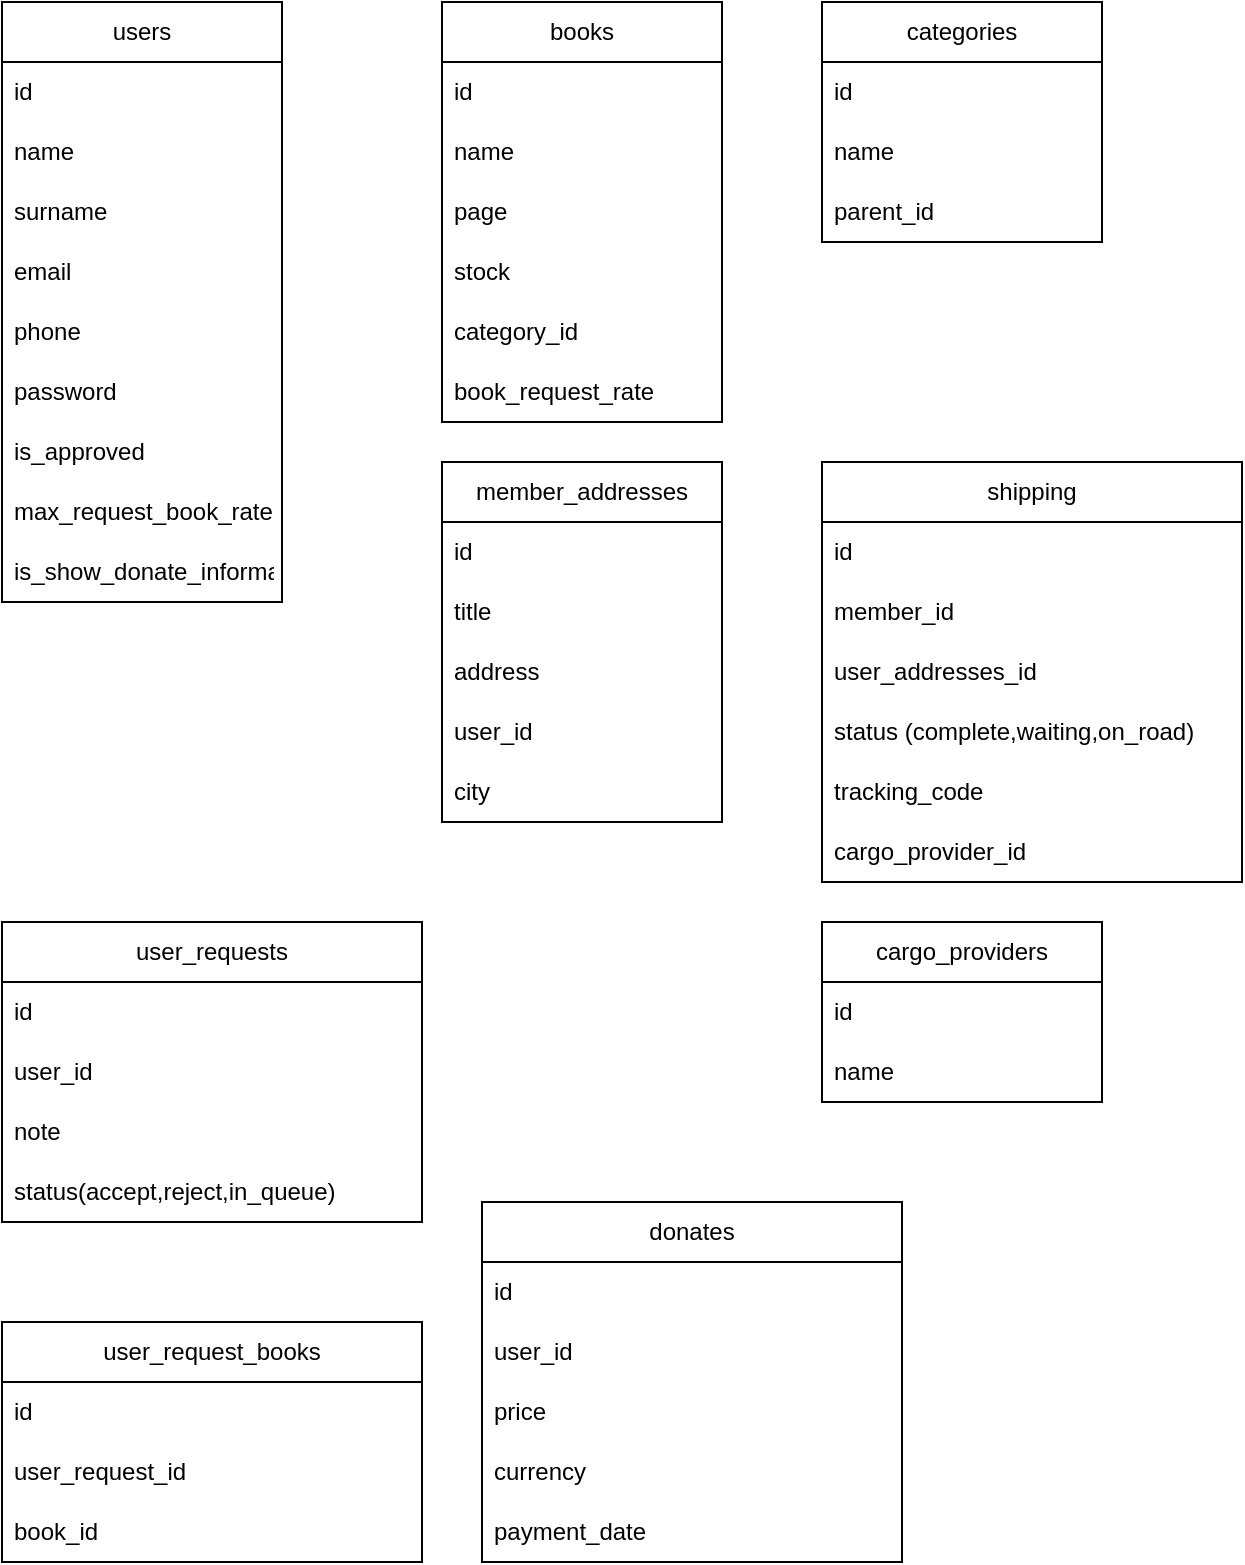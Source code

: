 <mxfile version="21.2.8" type="device">
  <diagram name="Page-1" id="ciHCm73FHsnalABYWVsb">
    <mxGraphModel dx="1434" dy="789" grid="1" gridSize="10" guides="1" tooltips="1" connect="1" arrows="1" fold="1" page="1" pageScale="1" pageWidth="827" pageHeight="1169" math="0" shadow="0">
      <root>
        <mxCell id="0" />
        <mxCell id="1" parent="0" />
        <mxCell id="rOvE-blyRYbmL4Z2H4PC-1" value="users" style="swimlane;fontStyle=0;childLayout=stackLayout;horizontal=1;startSize=30;horizontalStack=0;resizeParent=1;resizeParentMax=0;resizeLast=0;collapsible=1;marginBottom=0;whiteSpace=wrap;html=1;" parent="1" vertex="1">
          <mxGeometry x="60" y="240" width="140" height="300" as="geometry" />
        </mxCell>
        <mxCell id="rOvE-blyRYbmL4Z2H4PC-2" value="id" style="text;strokeColor=none;fillColor=none;align=left;verticalAlign=middle;spacingLeft=4;spacingRight=4;overflow=hidden;points=[[0,0.5],[1,0.5]];portConstraint=eastwest;rotatable=0;whiteSpace=wrap;html=1;" parent="rOvE-blyRYbmL4Z2H4PC-1" vertex="1">
          <mxGeometry y="30" width="140" height="30" as="geometry" />
        </mxCell>
        <mxCell id="rOvE-blyRYbmL4Z2H4PC-3" value="name" style="text;strokeColor=none;fillColor=none;align=left;verticalAlign=middle;spacingLeft=4;spacingRight=4;overflow=hidden;points=[[0,0.5],[1,0.5]];portConstraint=eastwest;rotatable=0;whiteSpace=wrap;html=1;" parent="rOvE-blyRYbmL4Z2H4PC-1" vertex="1">
          <mxGeometry y="60" width="140" height="30" as="geometry" />
        </mxCell>
        <mxCell id="rOvE-blyRYbmL4Z2H4PC-4" value="surname" style="text;strokeColor=none;fillColor=none;align=left;verticalAlign=middle;spacingLeft=4;spacingRight=4;overflow=hidden;points=[[0,0.5],[1,0.5]];portConstraint=eastwest;rotatable=0;whiteSpace=wrap;html=1;" parent="rOvE-blyRYbmL4Z2H4PC-1" vertex="1">
          <mxGeometry y="90" width="140" height="30" as="geometry" />
        </mxCell>
        <mxCell id="rOvE-blyRYbmL4Z2H4PC-5" value="email" style="text;strokeColor=none;fillColor=none;align=left;verticalAlign=middle;spacingLeft=4;spacingRight=4;overflow=hidden;points=[[0,0.5],[1,0.5]];portConstraint=eastwest;rotatable=0;whiteSpace=wrap;html=1;" parent="rOvE-blyRYbmL4Z2H4PC-1" vertex="1">
          <mxGeometry y="120" width="140" height="30" as="geometry" />
        </mxCell>
        <mxCell id="rOvE-blyRYbmL4Z2H4PC-6" value="phone" style="text;strokeColor=none;fillColor=none;align=left;verticalAlign=middle;spacingLeft=4;spacingRight=4;overflow=hidden;points=[[0,0.5],[1,0.5]];portConstraint=eastwest;rotatable=0;whiteSpace=wrap;html=1;" parent="rOvE-blyRYbmL4Z2H4PC-1" vertex="1">
          <mxGeometry y="150" width="140" height="30" as="geometry" />
        </mxCell>
        <mxCell id="rOvE-blyRYbmL4Z2H4PC-7" value="password" style="text;strokeColor=none;fillColor=none;align=left;verticalAlign=middle;spacingLeft=4;spacingRight=4;overflow=hidden;points=[[0,0.5],[1,0.5]];portConstraint=eastwest;rotatable=0;whiteSpace=wrap;html=1;" parent="rOvE-blyRYbmL4Z2H4PC-1" vertex="1">
          <mxGeometry y="180" width="140" height="30" as="geometry" />
        </mxCell>
        <mxCell id="rOvE-blyRYbmL4Z2H4PC-8" value="is_approved" style="text;strokeColor=none;fillColor=none;align=left;verticalAlign=middle;spacingLeft=4;spacingRight=4;overflow=hidden;points=[[0,0.5],[1,0.5]];portConstraint=eastwest;rotatable=0;whiteSpace=wrap;html=1;" parent="rOvE-blyRYbmL4Z2H4PC-1" vertex="1">
          <mxGeometry y="210" width="140" height="30" as="geometry" />
        </mxCell>
        <mxCell id="rOvE-blyRYbmL4Z2H4PC-9" value="max_request_book_rate" style="text;strokeColor=none;fillColor=none;align=left;verticalAlign=middle;spacingLeft=4;spacingRight=4;overflow=hidden;points=[[0,0.5],[1,0.5]];portConstraint=eastwest;rotatable=0;whiteSpace=wrap;html=1;" parent="rOvE-blyRYbmL4Z2H4PC-1" vertex="1">
          <mxGeometry y="240" width="140" height="30" as="geometry" />
        </mxCell>
        <mxCell id="rOvE-blyRYbmL4Z2H4PC-56" value="is_show_donate_informations" style="text;strokeColor=none;fillColor=none;align=left;verticalAlign=middle;spacingLeft=4;spacingRight=4;overflow=hidden;points=[[0,0.5],[1,0.5]];portConstraint=eastwest;rotatable=0;whiteSpace=wrap;html=1;" parent="rOvE-blyRYbmL4Z2H4PC-1" vertex="1">
          <mxGeometry y="270" width="140" height="30" as="geometry" />
        </mxCell>
        <mxCell id="rOvE-blyRYbmL4Z2H4PC-10" value="books" style="swimlane;fontStyle=0;childLayout=stackLayout;horizontal=1;startSize=30;horizontalStack=0;resizeParent=1;resizeParentMax=0;resizeLast=0;collapsible=1;marginBottom=0;whiteSpace=wrap;html=1;" parent="1" vertex="1">
          <mxGeometry x="280" y="240" width="140" height="210" as="geometry" />
        </mxCell>
        <mxCell id="rOvE-blyRYbmL4Z2H4PC-11" value="id" style="text;strokeColor=none;fillColor=none;align=left;verticalAlign=middle;spacingLeft=4;spacingRight=4;overflow=hidden;points=[[0,0.5],[1,0.5]];portConstraint=eastwest;rotatable=0;whiteSpace=wrap;html=1;" parent="rOvE-blyRYbmL4Z2H4PC-10" vertex="1">
          <mxGeometry y="30" width="140" height="30" as="geometry" />
        </mxCell>
        <mxCell id="rOvE-blyRYbmL4Z2H4PC-12" value="name" style="text;strokeColor=none;fillColor=none;align=left;verticalAlign=middle;spacingLeft=4;spacingRight=4;overflow=hidden;points=[[0,0.5],[1,0.5]];portConstraint=eastwest;rotatable=0;whiteSpace=wrap;html=1;" parent="rOvE-blyRYbmL4Z2H4PC-10" vertex="1">
          <mxGeometry y="60" width="140" height="30" as="geometry" />
        </mxCell>
        <mxCell id="rOvE-blyRYbmL4Z2H4PC-13" value="page" style="text;strokeColor=none;fillColor=none;align=left;verticalAlign=middle;spacingLeft=4;spacingRight=4;overflow=hidden;points=[[0,0.5],[1,0.5]];portConstraint=eastwest;rotatable=0;whiteSpace=wrap;html=1;" parent="rOvE-blyRYbmL4Z2H4PC-10" vertex="1">
          <mxGeometry y="90" width="140" height="30" as="geometry" />
        </mxCell>
        <mxCell id="rOvE-blyRYbmL4Z2H4PC-14" value="stock" style="text;strokeColor=none;fillColor=none;align=left;verticalAlign=middle;spacingLeft=4;spacingRight=4;overflow=hidden;points=[[0,0.5],[1,0.5]];portConstraint=eastwest;rotatable=0;whiteSpace=wrap;html=1;" parent="rOvE-blyRYbmL4Z2H4PC-10" vertex="1">
          <mxGeometry y="120" width="140" height="30" as="geometry" />
        </mxCell>
        <mxCell id="rOvE-blyRYbmL4Z2H4PC-15" value="category_id" style="text;strokeColor=none;fillColor=none;align=left;verticalAlign=middle;spacingLeft=4;spacingRight=4;overflow=hidden;points=[[0,0.5],[1,0.5]];portConstraint=eastwest;rotatable=0;whiteSpace=wrap;html=1;" parent="rOvE-blyRYbmL4Z2H4PC-10" vertex="1">
          <mxGeometry y="150" width="140" height="30" as="geometry" />
        </mxCell>
        <mxCell id="rOvE-blyRYbmL4Z2H4PC-48" value="book_request_rate" style="text;strokeColor=none;fillColor=none;align=left;verticalAlign=middle;spacingLeft=4;spacingRight=4;overflow=hidden;points=[[0,0.5],[1,0.5]];portConstraint=eastwest;rotatable=0;whiteSpace=wrap;html=1;" parent="rOvE-blyRYbmL4Z2H4PC-10" vertex="1">
          <mxGeometry y="180" width="140" height="30" as="geometry" />
        </mxCell>
        <mxCell id="rOvE-blyRYbmL4Z2H4PC-16" value="categories" style="swimlane;fontStyle=0;childLayout=stackLayout;horizontal=1;startSize=30;horizontalStack=0;resizeParent=1;resizeParentMax=0;resizeLast=0;collapsible=1;marginBottom=0;whiteSpace=wrap;html=1;" parent="1" vertex="1">
          <mxGeometry x="470" y="240" width="140" height="120" as="geometry" />
        </mxCell>
        <mxCell id="rOvE-blyRYbmL4Z2H4PC-17" value="id" style="text;strokeColor=none;fillColor=none;align=left;verticalAlign=middle;spacingLeft=4;spacingRight=4;overflow=hidden;points=[[0,0.5],[1,0.5]];portConstraint=eastwest;rotatable=0;whiteSpace=wrap;html=1;" parent="rOvE-blyRYbmL4Z2H4PC-16" vertex="1">
          <mxGeometry y="30" width="140" height="30" as="geometry" />
        </mxCell>
        <mxCell id="rOvE-blyRYbmL4Z2H4PC-18" value="name" style="text;strokeColor=none;fillColor=none;align=left;verticalAlign=middle;spacingLeft=4;spacingRight=4;overflow=hidden;points=[[0,0.5],[1,0.5]];portConstraint=eastwest;rotatable=0;whiteSpace=wrap;html=1;" parent="rOvE-blyRYbmL4Z2H4PC-16" vertex="1">
          <mxGeometry y="60" width="140" height="30" as="geometry" />
        </mxCell>
        <mxCell id="rOvE-blyRYbmL4Z2H4PC-19" value="parent_id" style="text;strokeColor=none;fillColor=none;align=left;verticalAlign=middle;spacingLeft=4;spacingRight=4;overflow=hidden;points=[[0,0.5],[1,0.5]];portConstraint=eastwest;rotatable=0;whiteSpace=wrap;html=1;" parent="rOvE-blyRYbmL4Z2H4PC-16" vertex="1">
          <mxGeometry y="90" width="140" height="30" as="geometry" />
        </mxCell>
        <mxCell id="rOvE-blyRYbmL4Z2H4PC-20" value="member_addresses" style="swimlane;fontStyle=0;childLayout=stackLayout;horizontal=1;startSize=30;horizontalStack=0;resizeParent=1;resizeParentMax=0;resizeLast=0;collapsible=1;marginBottom=0;whiteSpace=wrap;html=1;" parent="1" vertex="1">
          <mxGeometry x="280" y="470" width="140" height="180" as="geometry" />
        </mxCell>
        <mxCell id="rOvE-blyRYbmL4Z2H4PC-21" value="id" style="text;strokeColor=none;fillColor=none;align=left;verticalAlign=middle;spacingLeft=4;spacingRight=4;overflow=hidden;points=[[0,0.5],[1,0.5]];portConstraint=eastwest;rotatable=0;whiteSpace=wrap;html=1;" parent="rOvE-blyRYbmL4Z2H4PC-20" vertex="1">
          <mxGeometry y="30" width="140" height="30" as="geometry" />
        </mxCell>
        <mxCell id="rOvE-blyRYbmL4Z2H4PC-22" value="title" style="text;strokeColor=none;fillColor=none;align=left;verticalAlign=middle;spacingLeft=4;spacingRight=4;overflow=hidden;points=[[0,0.5],[1,0.5]];portConstraint=eastwest;rotatable=0;whiteSpace=wrap;html=1;" parent="rOvE-blyRYbmL4Z2H4PC-20" vertex="1">
          <mxGeometry y="60" width="140" height="30" as="geometry" />
        </mxCell>
        <mxCell id="rOvE-blyRYbmL4Z2H4PC-23" value="address" style="text;strokeColor=none;fillColor=none;align=left;verticalAlign=middle;spacingLeft=4;spacingRight=4;overflow=hidden;points=[[0,0.5],[1,0.5]];portConstraint=eastwest;rotatable=0;whiteSpace=wrap;html=1;" parent="rOvE-blyRYbmL4Z2H4PC-20" vertex="1">
          <mxGeometry y="90" width="140" height="30" as="geometry" />
        </mxCell>
        <mxCell id="rOvE-blyRYbmL4Z2H4PC-24" value="user_id" style="text;strokeColor=none;fillColor=none;align=left;verticalAlign=middle;spacingLeft=4;spacingRight=4;overflow=hidden;points=[[0,0.5],[1,0.5]];portConstraint=eastwest;rotatable=0;whiteSpace=wrap;html=1;" parent="rOvE-blyRYbmL4Z2H4PC-20" vertex="1">
          <mxGeometry y="120" width="140" height="30" as="geometry" />
        </mxCell>
        <mxCell id="rOvE-blyRYbmL4Z2H4PC-25" value="city" style="text;strokeColor=none;fillColor=none;align=left;verticalAlign=middle;spacingLeft=4;spacingRight=4;overflow=hidden;points=[[0,0.5],[1,0.5]];portConstraint=eastwest;rotatable=0;whiteSpace=wrap;html=1;" parent="rOvE-blyRYbmL4Z2H4PC-20" vertex="1">
          <mxGeometry y="150" width="140" height="30" as="geometry" />
        </mxCell>
        <mxCell id="rOvE-blyRYbmL4Z2H4PC-26" value="shipping" style="swimlane;fontStyle=0;childLayout=stackLayout;horizontal=1;startSize=30;horizontalStack=0;resizeParent=1;resizeParentMax=0;resizeLast=0;collapsible=1;marginBottom=0;whiteSpace=wrap;html=1;" parent="1" vertex="1">
          <mxGeometry x="470" y="470" width="210" height="210" as="geometry" />
        </mxCell>
        <mxCell id="rOvE-blyRYbmL4Z2H4PC-27" value="id" style="text;strokeColor=none;fillColor=none;align=left;verticalAlign=middle;spacingLeft=4;spacingRight=4;overflow=hidden;points=[[0,0.5],[1,0.5]];portConstraint=eastwest;rotatable=0;whiteSpace=wrap;html=1;" parent="rOvE-blyRYbmL4Z2H4PC-26" vertex="1">
          <mxGeometry y="30" width="210" height="30" as="geometry" />
        </mxCell>
        <mxCell id="rOvE-blyRYbmL4Z2H4PC-28" value="member_id" style="text;strokeColor=none;fillColor=none;align=left;verticalAlign=middle;spacingLeft=4;spacingRight=4;overflow=hidden;points=[[0,0.5],[1,0.5]];portConstraint=eastwest;rotatable=0;whiteSpace=wrap;html=1;" parent="rOvE-blyRYbmL4Z2H4PC-26" vertex="1">
          <mxGeometry y="60" width="210" height="30" as="geometry" />
        </mxCell>
        <mxCell id="rOvE-blyRYbmL4Z2H4PC-29" value="user_addresses_id" style="text;strokeColor=none;fillColor=none;align=left;verticalAlign=middle;spacingLeft=4;spacingRight=4;overflow=hidden;points=[[0,0.5],[1,0.5]];portConstraint=eastwest;rotatable=0;whiteSpace=wrap;html=1;" parent="rOvE-blyRYbmL4Z2H4PC-26" vertex="1">
          <mxGeometry y="90" width="210" height="30" as="geometry" />
        </mxCell>
        <mxCell id="rOvE-blyRYbmL4Z2H4PC-30" value="status (complete,waiting,on_road)" style="text;strokeColor=none;fillColor=none;align=left;verticalAlign=middle;spacingLeft=4;spacingRight=4;overflow=hidden;points=[[0,0.5],[1,0.5]];portConstraint=eastwest;rotatable=0;whiteSpace=wrap;html=1;" parent="rOvE-blyRYbmL4Z2H4PC-26" vertex="1">
          <mxGeometry y="120" width="210" height="30" as="geometry" />
        </mxCell>
        <mxCell id="rOvE-blyRYbmL4Z2H4PC-32" value="tracking_code" style="text;strokeColor=none;fillColor=none;align=left;verticalAlign=middle;spacingLeft=4;spacingRight=4;overflow=hidden;points=[[0,0.5],[1,0.5]];portConstraint=eastwest;rotatable=0;whiteSpace=wrap;html=1;" parent="rOvE-blyRYbmL4Z2H4PC-26" vertex="1">
          <mxGeometry y="150" width="210" height="30" as="geometry" />
        </mxCell>
        <mxCell id="rOvE-blyRYbmL4Z2H4PC-33" value="cargo_provider_id" style="text;strokeColor=none;fillColor=none;align=left;verticalAlign=middle;spacingLeft=4;spacingRight=4;overflow=hidden;points=[[0,0.5],[1,0.5]];portConstraint=eastwest;rotatable=0;whiteSpace=wrap;html=1;" parent="rOvE-blyRYbmL4Z2H4PC-26" vertex="1">
          <mxGeometry y="180" width="210" height="30" as="geometry" />
        </mxCell>
        <mxCell id="rOvE-blyRYbmL4Z2H4PC-34" value="cargo_providers" style="swimlane;fontStyle=0;childLayout=stackLayout;horizontal=1;startSize=30;horizontalStack=0;resizeParent=1;resizeParentMax=0;resizeLast=0;collapsible=1;marginBottom=0;whiteSpace=wrap;html=1;" parent="1" vertex="1">
          <mxGeometry x="470" y="700" width="140" height="90" as="geometry" />
        </mxCell>
        <mxCell id="rOvE-blyRYbmL4Z2H4PC-35" value="id" style="text;strokeColor=none;fillColor=none;align=left;verticalAlign=middle;spacingLeft=4;spacingRight=4;overflow=hidden;points=[[0,0.5],[1,0.5]];portConstraint=eastwest;rotatable=0;whiteSpace=wrap;html=1;" parent="rOvE-blyRYbmL4Z2H4PC-34" vertex="1">
          <mxGeometry y="30" width="140" height="30" as="geometry" />
        </mxCell>
        <mxCell id="rOvE-blyRYbmL4Z2H4PC-36" value="name" style="text;strokeColor=none;fillColor=none;align=left;verticalAlign=middle;spacingLeft=4;spacingRight=4;overflow=hidden;points=[[0,0.5],[1,0.5]];portConstraint=eastwest;rotatable=0;whiteSpace=wrap;html=1;" parent="rOvE-blyRYbmL4Z2H4PC-34" vertex="1">
          <mxGeometry y="60" width="140" height="30" as="geometry" />
        </mxCell>
        <mxCell id="rOvE-blyRYbmL4Z2H4PC-38" value="user_requests" style="swimlane;fontStyle=0;childLayout=stackLayout;horizontal=1;startSize=30;horizontalStack=0;resizeParent=1;resizeParentMax=0;resizeLast=0;collapsible=1;marginBottom=0;whiteSpace=wrap;html=1;" parent="1" vertex="1">
          <mxGeometry x="60" y="700" width="210" height="150" as="geometry" />
        </mxCell>
        <mxCell id="rOvE-blyRYbmL4Z2H4PC-39" value="id" style="text;strokeColor=none;fillColor=none;align=left;verticalAlign=middle;spacingLeft=4;spacingRight=4;overflow=hidden;points=[[0,0.5],[1,0.5]];portConstraint=eastwest;rotatable=0;whiteSpace=wrap;html=1;" parent="rOvE-blyRYbmL4Z2H4PC-38" vertex="1">
          <mxGeometry y="30" width="210" height="30" as="geometry" />
        </mxCell>
        <mxCell id="rOvE-blyRYbmL4Z2H4PC-40" value="user_id" style="text;strokeColor=none;fillColor=none;align=left;verticalAlign=middle;spacingLeft=4;spacingRight=4;overflow=hidden;points=[[0,0.5],[1,0.5]];portConstraint=eastwest;rotatable=0;whiteSpace=wrap;html=1;" parent="rOvE-blyRYbmL4Z2H4PC-38" vertex="1">
          <mxGeometry y="60" width="210" height="30" as="geometry" />
        </mxCell>
        <mxCell id="rOvE-blyRYbmL4Z2H4PC-41" value="note" style="text;strokeColor=none;fillColor=none;align=left;verticalAlign=middle;spacingLeft=4;spacingRight=4;overflow=hidden;points=[[0,0.5],[1,0.5]];portConstraint=eastwest;rotatable=0;whiteSpace=wrap;html=1;" parent="rOvE-blyRYbmL4Z2H4PC-38" vertex="1">
          <mxGeometry y="90" width="210" height="30" as="geometry" />
        </mxCell>
        <mxCell id="rOvE-blyRYbmL4Z2H4PC-42" value="status(accept,reject,in_queue)" style="text;strokeColor=none;fillColor=none;align=left;verticalAlign=middle;spacingLeft=4;spacingRight=4;overflow=hidden;points=[[0,0.5],[1,0.5]];portConstraint=eastwest;rotatable=0;whiteSpace=wrap;html=1;" parent="rOvE-blyRYbmL4Z2H4PC-38" vertex="1">
          <mxGeometry y="120" width="210" height="30" as="geometry" />
        </mxCell>
        <mxCell id="rOvE-blyRYbmL4Z2H4PC-43" value="user_request_books" style="swimlane;fontStyle=0;childLayout=stackLayout;horizontal=1;startSize=30;horizontalStack=0;resizeParent=1;resizeParentMax=0;resizeLast=0;collapsible=1;marginBottom=0;whiteSpace=wrap;html=1;" parent="1" vertex="1">
          <mxGeometry x="60" y="900" width="210" height="120" as="geometry" />
        </mxCell>
        <mxCell id="rOvE-blyRYbmL4Z2H4PC-44" value="id" style="text;strokeColor=none;fillColor=none;align=left;verticalAlign=middle;spacingLeft=4;spacingRight=4;overflow=hidden;points=[[0,0.5],[1,0.5]];portConstraint=eastwest;rotatable=0;whiteSpace=wrap;html=1;" parent="rOvE-blyRYbmL4Z2H4PC-43" vertex="1">
          <mxGeometry y="30" width="210" height="30" as="geometry" />
        </mxCell>
        <mxCell id="rOvE-blyRYbmL4Z2H4PC-45" value="user_request_id" style="text;strokeColor=none;fillColor=none;align=left;verticalAlign=middle;spacingLeft=4;spacingRight=4;overflow=hidden;points=[[0,0.5],[1,0.5]];portConstraint=eastwest;rotatable=0;whiteSpace=wrap;html=1;" parent="rOvE-blyRYbmL4Z2H4PC-43" vertex="1">
          <mxGeometry y="60" width="210" height="30" as="geometry" />
        </mxCell>
        <mxCell id="rOvE-blyRYbmL4Z2H4PC-46" value="book_id" style="text;strokeColor=none;fillColor=none;align=left;verticalAlign=middle;spacingLeft=4;spacingRight=4;overflow=hidden;points=[[0,0.5],[1,0.5]];portConstraint=eastwest;rotatable=0;whiteSpace=wrap;html=1;" parent="rOvE-blyRYbmL4Z2H4PC-43" vertex="1">
          <mxGeometry y="90" width="210" height="30" as="geometry" />
        </mxCell>
        <mxCell id="rOvE-blyRYbmL4Z2H4PC-58" value="donates" style="swimlane;fontStyle=0;childLayout=stackLayout;horizontal=1;startSize=30;horizontalStack=0;resizeParent=1;resizeParentMax=0;resizeLast=0;collapsible=1;marginBottom=0;whiteSpace=wrap;html=1;" parent="1" vertex="1">
          <mxGeometry x="300" y="840" width="210" height="180" as="geometry" />
        </mxCell>
        <mxCell id="rOvE-blyRYbmL4Z2H4PC-59" value="id" style="text;strokeColor=none;fillColor=none;align=left;verticalAlign=middle;spacingLeft=4;spacingRight=4;overflow=hidden;points=[[0,0.5],[1,0.5]];portConstraint=eastwest;rotatable=0;whiteSpace=wrap;html=1;" parent="rOvE-blyRYbmL4Z2H4PC-58" vertex="1">
          <mxGeometry y="30" width="210" height="30" as="geometry" />
        </mxCell>
        <mxCell id="rOvE-blyRYbmL4Z2H4PC-60" value="user_id" style="text;strokeColor=none;fillColor=none;align=left;verticalAlign=middle;spacingLeft=4;spacingRight=4;overflow=hidden;points=[[0,0.5],[1,0.5]];portConstraint=eastwest;rotatable=0;whiteSpace=wrap;html=1;" parent="rOvE-blyRYbmL4Z2H4PC-58" vertex="1">
          <mxGeometry y="60" width="210" height="30" as="geometry" />
        </mxCell>
        <mxCell id="rOvE-blyRYbmL4Z2H4PC-61" value="price" style="text;strokeColor=none;fillColor=none;align=left;verticalAlign=middle;spacingLeft=4;spacingRight=4;overflow=hidden;points=[[0,0.5],[1,0.5]];portConstraint=eastwest;rotatable=0;whiteSpace=wrap;html=1;" parent="rOvE-blyRYbmL4Z2H4PC-58" vertex="1">
          <mxGeometry y="90" width="210" height="30" as="geometry" />
        </mxCell>
        <mxCell id="rOvE-blyRYbmL4Z2H4PC-62" value="currency" style="text;strokeColor=none;fillColor=none;align=left;verticalAlign=middle;spacingLeft=4;spacingRight=4;overflow=hidden;points=[[0,0.5],[1,0.5]];portConstraint=eastwest;rotatable=0;whiteSpace=wrap;html=1;" parent="rOvE-blyRYbmL4Z2H4PC-58" vertex="1">
          <mxGeometry y="120" width="210" height="30" as="geometry" />
        </mxCell>
        <mxCell id="rOvE-blyRYbmL4Z2H4PC-63" value="payment_date" style="text;strokeColor=none;fillColor=none;align=left;verticalAlign=middle;spacingLeft=4;spacingRight=4;overflow=hidden;points=[[0,0.5],[1,0.5]];portConstraint=eastwest;rotatable=0;whiteSpace=wrap;html=1;" parent="rOvE-blyRYbmL4Z2H4PC-58" vertex="1">
          <mxGeometry y="150" width="210" height="30" as="geometry" />
        </mxCell>
      </root>
    </mxGraphModel>
  </diagram>
</mxfile>
